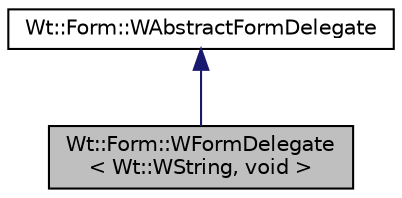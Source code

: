 digraph "Wt::Form::WFormDelegate&lt; Wt::WString, void &gt;"
{
 // LATEX_PDF_SIZE
  edge [fontname="Helvetica",fontsize="10",labelfontname="Helvetica",labelfontsize="10"];
  node [fontname="Helvetica",fontsize="10",shape=record];
  Node1 [label="Wt::Form::WFormDelegate\l\< Wt::WString, void \>",height=0.2,width=0.4,color="black", fillcolor="grey75", style="filled", fontcolor="black",tooltip="Form delegate class for WString"];
  Node2 -> Node1 [dir="back",color="midnightblue",fontsize="10",style="solid"];
  Node2 [label="Wt::Form::WAbstractFormDelegate",height=0.2,width=0.4,color="black", fillcolor="white", style="filled",URL="$classWt_1_1Form_1_1WAbstractFormDelegate.html",tooltip="Abstract delegate class for creating form widgets."];
}

